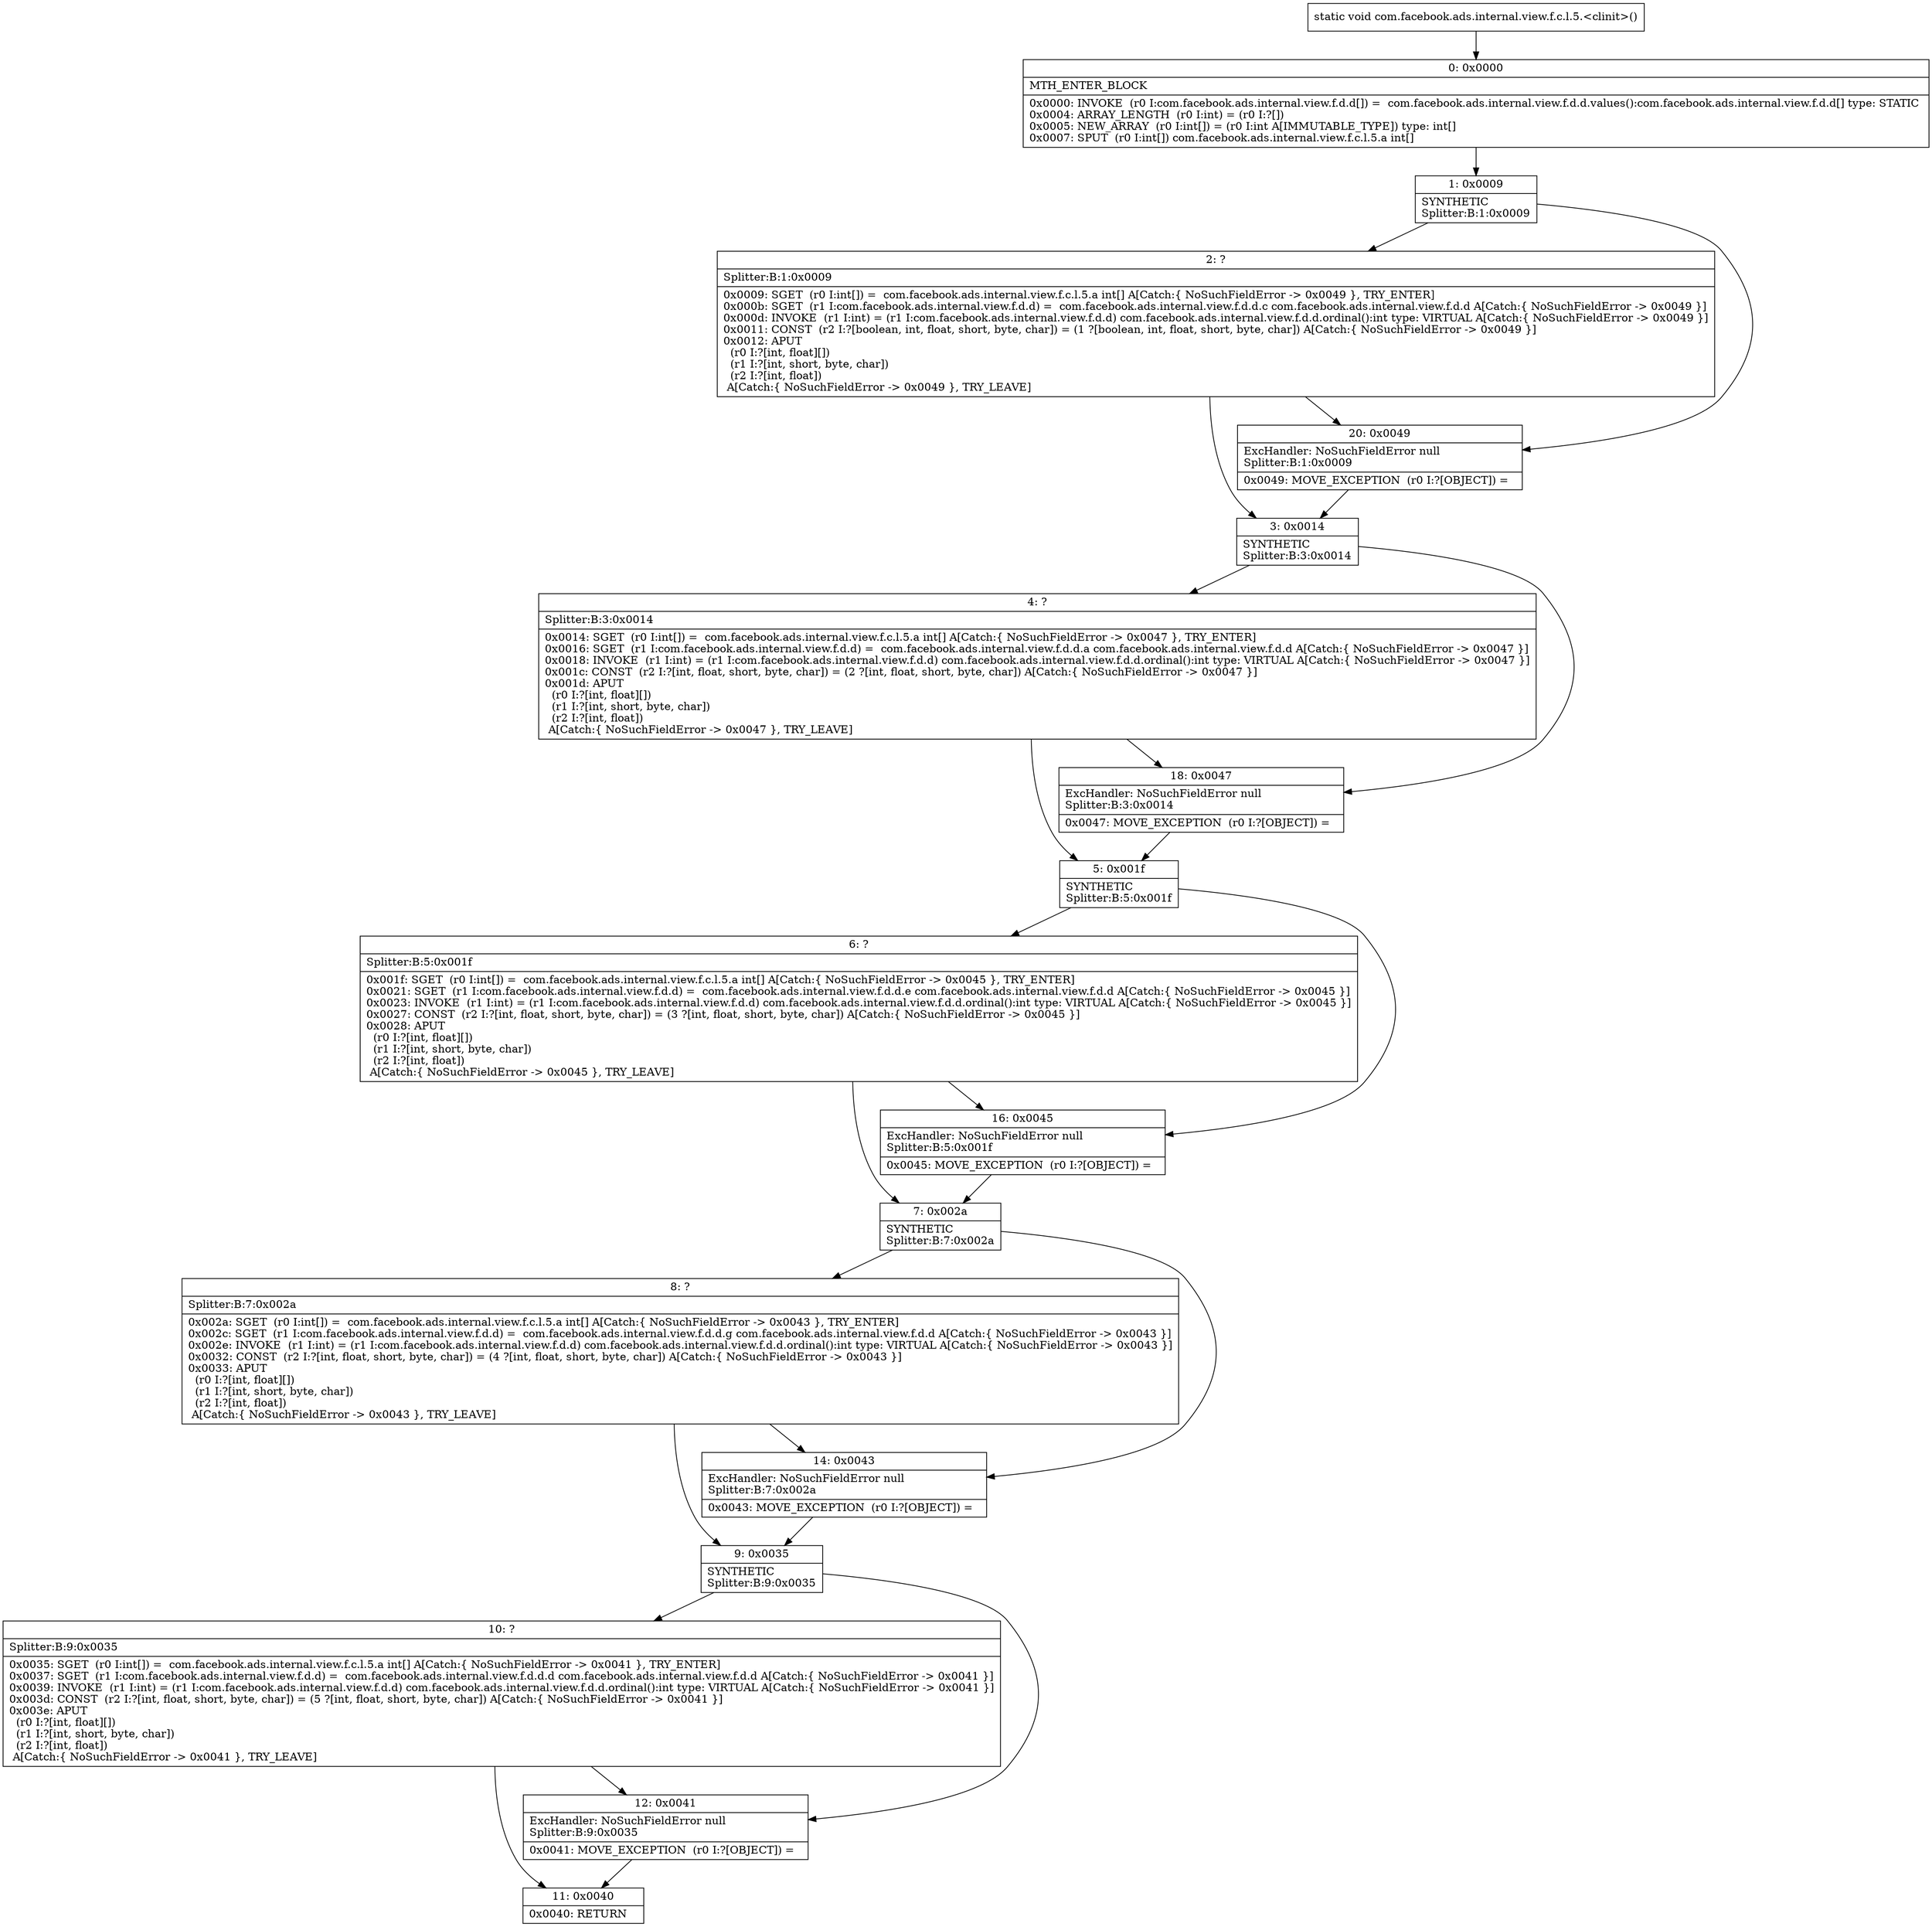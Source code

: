 digraph "CFG forcom.facebook.ads.internal.view.f.c.l.5.\<clinit\>()V" {
Node_0 [shape=record,label="{0\:\ 0x0000|MTH_ENTER_BLOCK\l|0x0000: INVOKE  (r0 I:com.facebook.ads.internal.view.f.d.d[]) =  com.facebook.ads.internal.view.f.d.d.values():com.facebook.ads.internal.view.f.d.d[] type: STATIC \l0x0004: ARRAY_LENGTH  (r0 I:int) = (r0 I:?[]) \l0x0005: NEW_ARRAY  (r0 I:int[]) = (r0 I:int A[IMMUTABLE_TYPE]) type: int[] \l0x0007: SPUT  (r0 I:int[]) com.facebook.ads.internal.view.f.c.l.5.a int[] \l}"];
Node_1 [shape=record,label="{1\:\ 0x0009|SYNTHETIC\lSplitter:B:1:0x0009\l}"];
Node_2 [shape=record,label="{2\:\ ?|Splitter:B:1:0x0009\l|0x0009: SGET  (r0 I:int[]) =  com.facebook.ads.internal.view.f.c.l.5.a int[] A[Catch:\{ NoSuchFieldError \-\> 0x0049 \}, TRY_ENTER]\l0x000b: SGET  (r1 I:com.facebook.ads.internal.view.f.d.d) =  com.facebook.ads.internal.view.f.d.d.c com.facebook.ads.internal.view.f.d.d A[Catch:\{ NoSuchFieldError \-\> 0x0049 \}]\l0x000d: INVOKE  (r1 I:int) = (r1 I:com.facebook.ads.internal.view.f.d.d) com.facebook.ads.internal.view.f.d.d.ordinal():int type: VIRTUAL A[Catch:\{ NoSuchFieldError \-\> 0x0049 \}]\l0x0011: CONST  (r2 I:?[boolean, int, float, short, byte, char]) = (1 ?[boolean, int, float, short, byte, char]) A[Catch:\{ NoSuchFieldError \-\> 0x0049 \}]\l0x0012: APUT  \l  (r0 I:?[int, float][])\l  (r1 I:?[int, short, byte, char])\l  (r2 I:?[int, float])\l A[Catch:\{ NoSuchFieldError \-\> 0x0049 \}, TRY_LEAVE]\l}"];
Node_3 [shape=record,label="{3\:\ 0x0014|SYNTHETIC\lSplitter:B:3:0x0014\l}"];
Node_4 [shape=record,label="{4\:\ ?|Splitter:B:3:0x0014\l|0x0014: SGET  (r0 I:int[]) =  com.facebook.ads.internal.view.f.c.l.5.a int[] A[Catch:\{ NoSuchFieldError \-\> 0x0047 \}, TRY_ENTER]\l0x0016: SGET  (r1 I:com.facebook.ads.internal.view.f.d.d) =  com.facebook.ads.internal.view.f.d.d.a com.facebook.ads.internal.view.f.d.d A[Catch:\{ NoSuchFieldError \-\> 0x0047 \}]\l0x0018: INVOKE  (r1 I:int) = (r1 I:com.facebook.ads.internal.view.f.d.d) com.facebook.ads.internal.view.f.d.d.ordinal():int type: VIRTUAL A[Catch:\{ NoSuchFieldError \-\> 0x0047 \}]\l0x001c: CONST  (r2 I:?[int, float, short, byte, char]) = (2 ?[int, float, short, byte, char]) A[Catch:\{ NoSuchFieldError \-\> 0x0047 \}]\l0x001d: APUT  \l  (r0 I:?[int, float][])\l  (r1 I:?[int, short, byte, char])\l  (r2 I:?[int, float])\l A[Catch:\{ NoSuchFieldError \-\> 0x0047 \}, TRY_LEAVE]\l}"];
Node_5 [shape=record,label="{5\:\ 0x001f|SYNTHETIC\lSplitter:B:5:0x001f\l}"];
Node_6 [shape=record,label="{6\:\ ?|Splitter:B:5:0x001f\l|0x001f: SGET  (r0 I:int[]) =  com.facebook.ads.internal.view.f.c.l.5.a int[] A[Catch:\{ NoSuchFieldError \-\> 0x0045 \}, TRY_ENTER]\l0x0021: SGET  (r1 I:com.facebook.ads.internal.view.f.d.d) =  com.facebook.ads.internal.view.f.d.d.e com.facebook.ads.internal.view.f.d.d A[Catch:\{ NoSuchFieldError \-\> 0x0045 \}]\l0x0023: INVOKE  (r1 I:int) = (r1 I:com.facebook.ads.internal.view.f.d.d) com.facebook.ads.internal.view.f.d.d.ordinal():int type: VIRTUAL A[Catch:\{ NoSuchFieldError \-\> 0x0045 \}]\l0x0027: CONST  (r2 I:?[int, float, short, byte, char]) = (3 ?[int, float, short, byte, char]) A[Catch:\{ NoSuchFieldError \-\> 0x0045 \}]\l0x0028: APUT  \l  (r0 I:?[int, float][])\l  (r1 I:?[int, short, byte, char])\l  (r2 I:?[int, float])\l A[Catch:\{ NoSuchFieldError \-\> 0x0045 \}, TRY_LEAVE]\l}"];
Node_7 [shape=record,label="{7\:\ 0x002a|SYNTHETIC\lSplitter:B:7:0x002a\l}"];
Node_8 [shape=record,label="{8\:\ ?|Splitter:B:7:0x002a\l|0x002a: SGET  (r0 I:int[]) =  com.facebook.ads.internal.view.f.c.l.5.a int[] A[Catch:\{ NoSuchFieldError \-\> 0x0043 \}, TRY_ENTER]\l0x002c: SGET  (r1 I:com.facebook.ads.internal.view.f.d.d) =  com.facebook.ads.internal.view.f.d.d.g com.facebook.ads.internal.view.f.d.d A[Catch:\{ NoSuchFieldError \-\> 0x0043 \}]\l0x002e: INVOKE  (r1 I:int) = (r1 I:com.facebook.ads.internal.view.f.d.d) com.facebook.ads.internal.view.f.d.d.ordinal():int type: VIRTUAL A[Catch:\{ NoSuchFieldError \-\> 0x0043 \}]\l0x0032: CONST  (r2 I:?[int, float, short, byte, char]) = (4 ?[int, float, short, byte, char]) A[Catch:\{ NoSuchFieldError \-\> 0x0043 \}]\l0x0033: APUT  \l  (r0 I:?[int, float][])\l  (r1 I:?[int, short, byte, char])\l  (r2 I:?[int, float])\l A[Catch:\{ NoSuchFieldError \-\> 0x0043 \}, TRY_LEAVE]\l}"];
Node_9 [shape=record,label="{9\:\ 0x0035|SYNTHETIC\lSplitter:B:9:0x0035\l}"];
Node_10 [shape=record,label="{10\:\ ?|Splitter:B:9:0x0035\l|0x0035: SGET  (r0 I:int[]) =  com.facebook.ads.internal.view.f.c.l.5.a int[] A[Catch:\{ NoSuchFieldError \-\> 0x0041 \}, TRY_ENTER]\l0x0037: SGET  (r1 I:com.facebook.ads.internal.view.f.d.d) =  com.facebook.ads.internal.view.f.d.d.d com.facebook.ads.internal.view.f.d.d A[Catch:\{ NoSuchFieldError \-\> 0x0041 \}]\l0x0039: INVOKE  (r1 I:int) = (r1 I:com.facebook.ads.internal.view.f.d.d) com.facebook.ads.internal.view.f.d.d.ordinal():int type: VIRTUAL A[Catch:\{ NoSuchFieldError \-\> 0x0041 \}]\l0x003d: CONST  (r2 I:?[int, float, short, byte, char]) = (5 ?[int, float, short, byte, char]) A[Catch:\{ NoSuchFieldError \-\> 0x0041 \}]\l0x003e: APUT  \l  (r0 I:?[int, float][])\l  (r1 I:?[int, short, byte, char])\l  (r2 I:?[int, float])\l A[Catch:\{ NoSuchFieldError \-\> 0x0041 \}, TRY_LEAVE]\l}"];
Node_11 [shape=record,label="{11\:\ 0x0040|0x0040: RETURN   \l}"];
Node_12 [shape=record,label="{12\:\ 0x0041|ExcHandler: NoSuchFieldError null\lSplitter:B:9:0x0035\l|0x0041: MOVE_EXCEPTION  (r0 I:?[OBJECT]) =  \l}"];
Node_14 [shape=record,label="{14\:\ 0x0043|ExcHandler: NoSuchFieldError null\lSplitter:B:7:0x002a\l|0x0043: MOVE_EXCEPTION  (r0 I:?[OBJECT]) =  \l}"];
Node_16 [shape=record,label="{16\:\ 0x0045|ExcHandler: NoSuchFieldError null\lSplitter:B:5:0x001f\l|0x0045: MOVE_EXCEPTION  (r0 I:?[OBJECT]) =  \l}"];
Node_18 [shape=record,label="{18\:\ 0x0047|ExcHandler: NoSuchFieldError null\lSplitter:B:3:0x0014\l|0x0047: MOVE_EXCEPTION  (r0 I:?[OBJECT]) =  \l}"];
Node_20 [shape=record,label="{20\:\ 0x0049|ExcHandler: NoSuchFieldError null\lSplitter:B:1:0x0009\l|0x0049: MOVE_EXCEPTION  (r0 I:?[OBJECT]) =  \l}"];
MethodNode[shape=record,label="{static void com.facebook.ads.internal.view.f.c.l.5.\<clinit\>() }"];
MethodNode -> Node_0;
Node_0 -> Node_1;
Node_1 -> Node_2;
Node_1 -> Node_20;
Node_2 -> Node_3;
Node_2 -> Node_20;
Node_3 -> Node_4;
Node_3 -> Node_18;
Node_4 -> Node_5;
Node_4 -> Node_18;
Node_5 -> Node_6;
Node_5 -> Node_16;
Node_6 -> Node_7;
Node_6 -> Node_16;
Node_7 -> Node_8;
Node_7 -> Node_14;
Node_8 -> Node_9;
Node_8 -> Node_14;
Node_9 -> Node_10;
Node_9 -> Node_12;
Node_10 -> Node_11;
Node_10 -> Node_12;
Node_12 -> Node_11;
Node_14 -> Node_9;
Node_16 -> Node_7;
Node_18 -> Node_5;
Node_20 -> Node_3;
}

